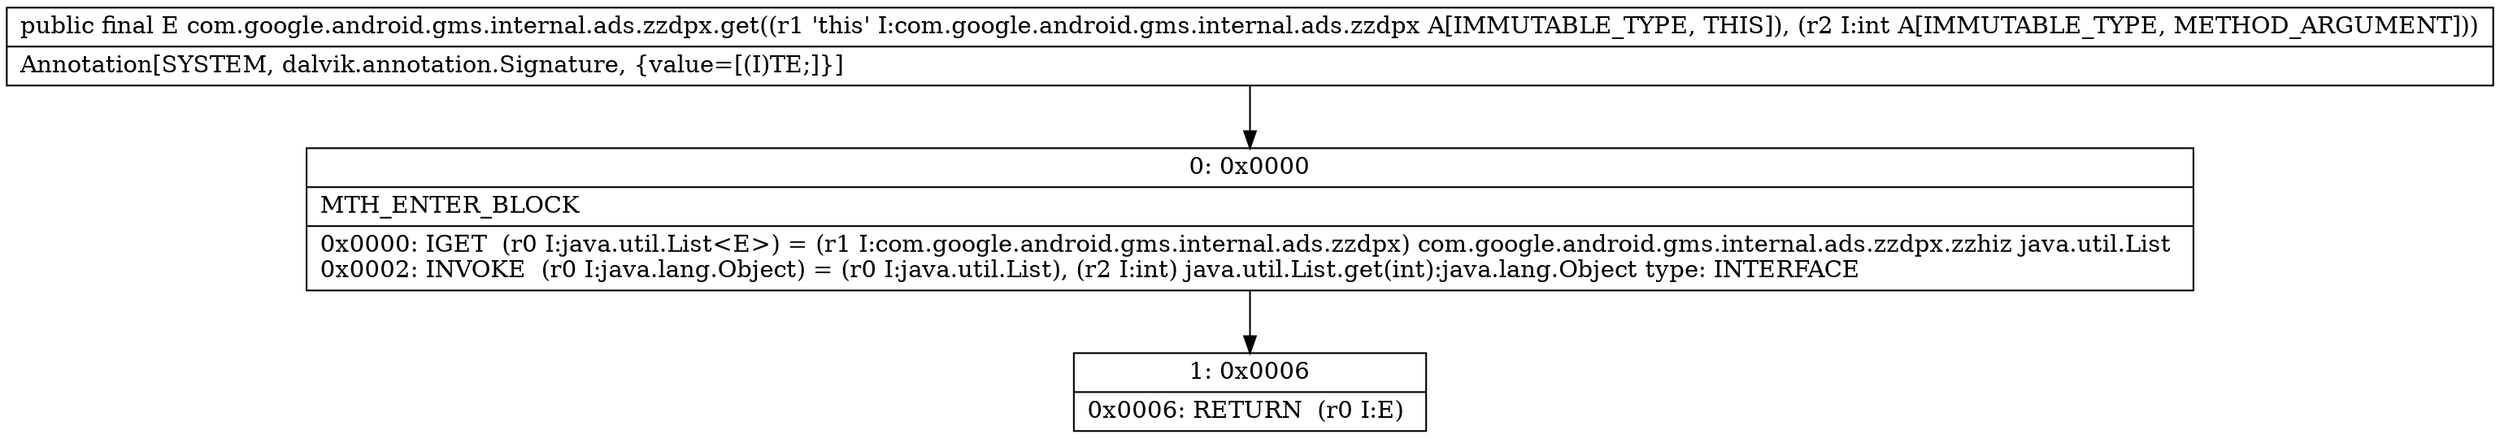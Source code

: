 digraph "CFG forcom.google.android.gms.internal.ads.zzdpx.get(I)Ljava\/lang\/Object;" {
Node_0 [shape=record,label="{0\:\ 0x0000|MTH_ENTER_BLOCK\l|0x0000: IGET  (r0 I:java.util.List\<E\>) = (r1 I:com.google.android.gms.internal.ads.zzdpx) com.google.android.gms.internal.ads.zzdpx.zzhiz java.util.List \l0x0002: INVOKE  (r0 I:java.lang.Object) = (r0 I:java.util.List), (r2 I:int) java.util.List.get(int):java.lang.Object type: INTERFACE \l}"];
Node_1 [shape=record,label="{1\:\ 0x0006|0x0006: RETURN  (r0 I:E) \l}"];
MethodNode[shape=record,label="{public final E com.google.android.gms.internal.ads.zzdpx.get((r1 'this' I:com.google.android.gms.internal.ads.zzdpx A[IMMUTABLE_TYPE, THIS]), (r2 I:int A[IMMUTABLE_TYPE, METHOD_ARGUMENT]))  | Annotation[SYSTEM, dalvik.annotation.Signature, \{value=[(I)TE;]\}]\l}"];
MethodNode -> Node_0;
Node_0 -> Node_1;
}

